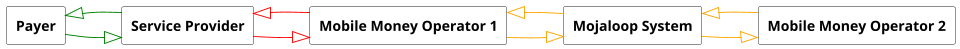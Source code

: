 @startuml
' declaring skinparam
skinparam rectangle {
	BackgroundColor None
	FontColor Black
}
skinparam usecaseMessageAlign center
skinparam ArrowColor Black


!define MMAPICOLOR Red
!define SWITCHAPICOLOR Orange
!define SPAPICOLOR Green
!define USSDAPICOLOR Blue

' declare title
'title Mobile Money API V1.0 and Mojaloop Hub \n System Flow
'header GSMA - Inclusive Tech Lab

scale 960 width

rectangle "===Payer" as payer
rectangle "===Service Provider" as sp
rectangle "===Mobile Money Operator 1" as mmo1
rectangle "===Mojaloop System" as switch
rectangle "===Mobile Money Operator 2" as mmo2

left to right direction

payer -[#SPAPICOLOR]-|> sp
payer <|-[#SPAPICOLOR]- sp
sp -[#MMAPICOLOR]-|> mmo1
sp <|-[#MMAPICOLOR]- mmo1
mmo1 -[#SWITCHAPICOLOR]-|> switch
mmo1 <|-[#SWITCHAPICOLOR]- switch
switch -[#SWITCHAPICOLOR]-|> mmo2
switch <|-[#SWITCHAPICOLOR]- mmo2

/'
legend bottom right
|= |= Type |
|<back:#MMAPICOLOR><color:#MMAPICOLOR>___</color></back>| Mobile Money API |
|<back:#SWITCHAPICOLOR><color:#SWITCHAPICOLOR>___</color></back>| Mojaloop API |
|<back:#SPAPICOLOR><color:#SPAPICOLOR>___</color></back>| User interacting over website or app|
endlegend
'/

@enduml
